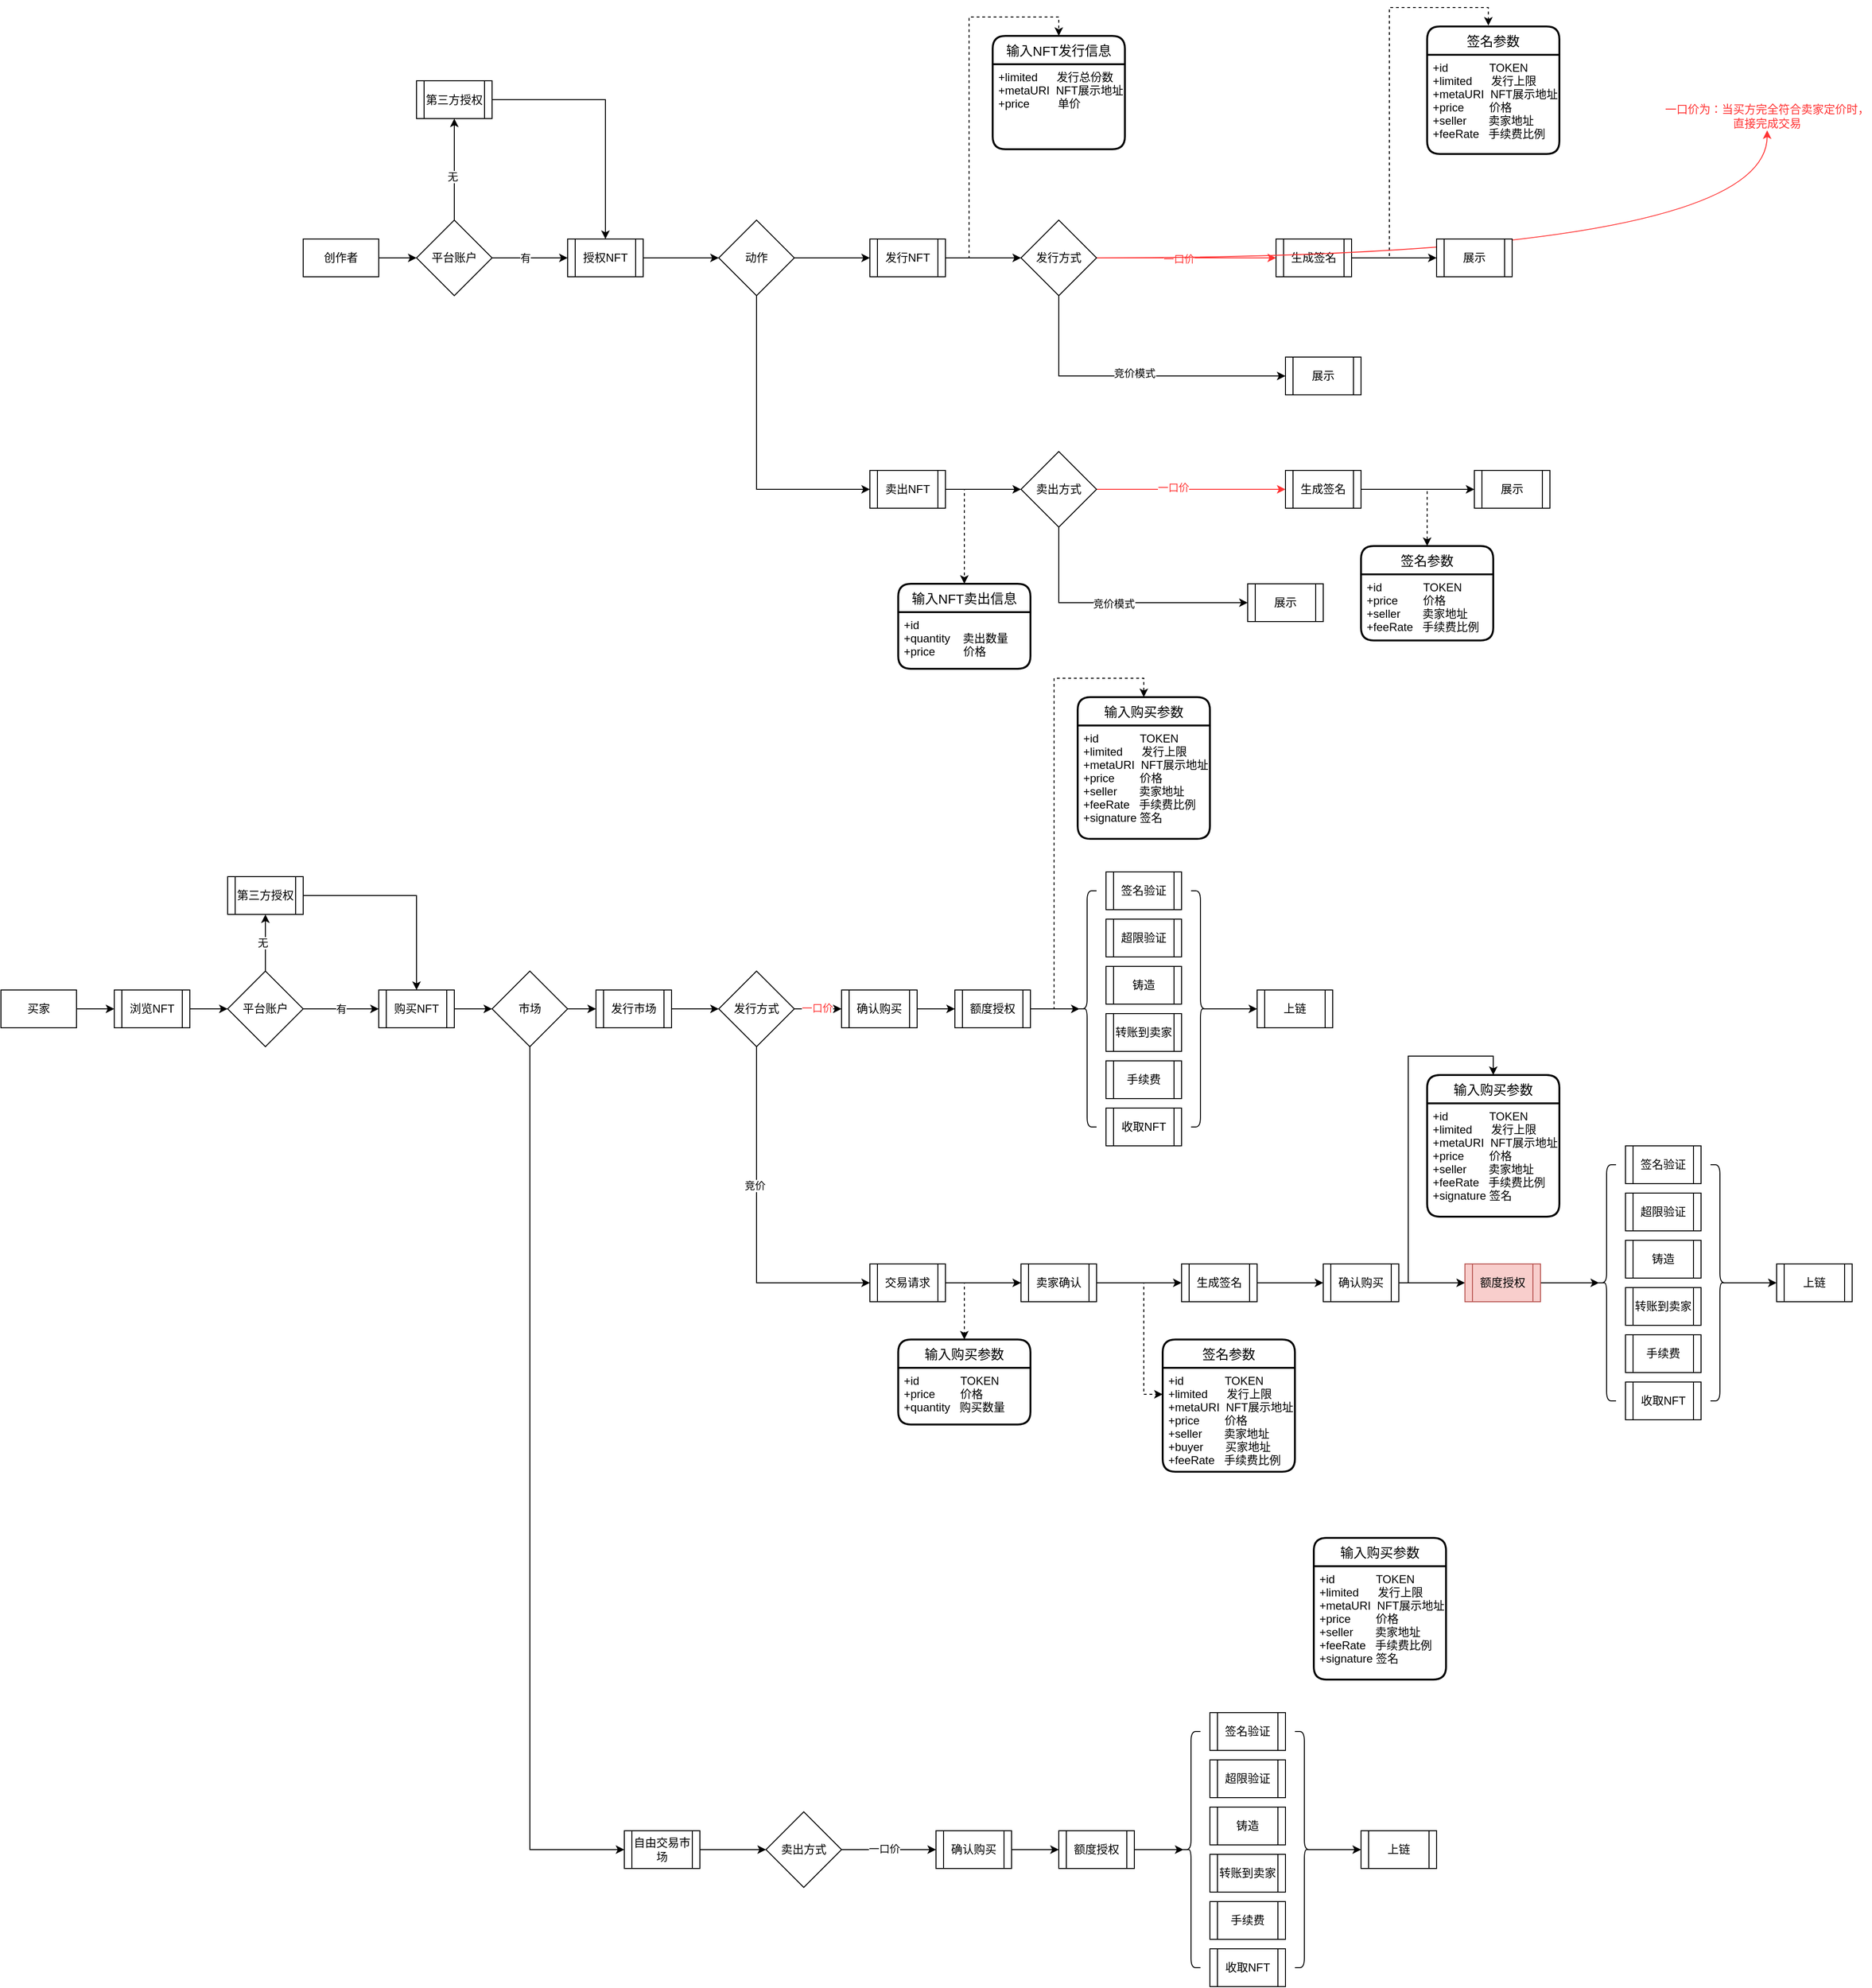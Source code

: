 <mxfile version="18.1.2" type="github">
  <diagram id="UTzgL9qfjFfGgWq564MX" name="Page-1">
    <mxGraphModel dx="2023" dy="1423" grid="1" gridSize="10" guides="1" tooltips="1" connect="1" arrows="1" fold="1" page="0" pageScale="1" pageWidth="827" pageHeight="1169" math="0" shadow="0">
      <root>
        <mxCell id="0" />
        <mxCell id="1" parent="0" />
        <mxCell id="T9-NXceqQanARWgvFfsZ-11" style="edgeStyle=orthogonalEdgeStyle;rounded=0;orthogonalLoop=1;jettySize=auto;html=1;exitX=1;exitY=0.5;exitDx=0;exitDy=0;" edge="1" parent="1" source="T9-NXceqQanARWgvFfsZ-1" target="T9-NXceqQanARWgvFfsZ-10">
          <mxGeometry relative="1" as="geometry" />
        </mxCell>
        <mxCell id="T9-NXceqQanARWgvFfsZ-1" value="创作者" style="rounded=0;whiteSpace=wrap;html=1;" vertex="1" parent="1">
          <mxGeometry x="-360" y="-205" width="80" height="40" as="geometry" />
        </mxCell>
        <mxCell id="T9-NXceqQanARWgvFfsZ-4" value="输入NFT发行信息" style="swimlane;childLayout=stackLayout;horizontal=1;startSize=30;horizontalStack=0;rounded=1;fontSize=14;fontStyle=0;strokeWidth=2;resizeParent=0;resizeLast=1;shadow=0;dashed=0;align=center;" vertex="1" parent="1">
          <mxGeometry x="370" y="-420" width="140" height="120" as="geometry" />
        </mxCell>
        <mxCell id="T9-NXceqQanARWgvFfsZ-5" value="+limited      发行总份数&#xa;+metaURI  NFT展示地址&#xa;+price         单价" style="align=left;strokeColor=none;fillColor=none;spacingLeft=4;fontSize=12;verticalAlign=top;resizable=0;rotatable=0;part=1;" vertex="1" parent="T9-NXceqQanARWgvFfsZ-4">
          <mxGeometry y="30" width="140" height="90" as="geometry" />
        </mxCell>
        <mxCell id="T9-NXceqQanARWgvFfsZ-15" style="edgeStyle=orthogonalEdgeStyle;rounded=0;orthogonalLoop=1;jettySize=auto;html=1;exitX=1;exitY=0.5;exitDx=0;exitDy=0;entryX=0.5;entryY=0;entryDx=0;entryDy=0;" edge="1" parent="1" source="T9-NXceqQanARWgvFfsZ-8" target="T9-NXceqQanARWgvFfsZ-41">
          <mxGeometry relative="1" as="geometry">
            <mxPoint x="-50" y="-225" as="targetPoint" />
          </mxGeometry>
        </mxCell>
        <mxCell id="T9-NXceqQanARWgvFfsZ-8" value="第三方授权" style="shape=process;whiteSpace=wrap;html=1;backgroundOutline=1;" vertex="1" parent="1">
          <mxGeometry x="-240" y="-372.5" width="80" height="40" as="geometry" />
        </mxCell>
        <mxCell id="T9-NXceqQanARWgvFfsZ-12" style="edgeStyle=orthogonalEdgeStyle;rounded=0;orthogonalLoop=1;jettySize=auto;html=1;exitX=1;exitY=0.5;exitDx=0;exitDy=0;entryX=0;entryY=0.5;entryDx=0;entryDy=0;" edge="1" parent="1" source="T9-NXceqQanARWgvFfsZ-10" target="T9-NXceqQanARWgvFfsZ-41">
          <mxGeometry relative="1" as="geometry">
            <mxPoint x="-90" y="-185" as="targetPoint" />
          </mxGeometry>
        </mxCell>
        <mxCell id="T9-NXceqQanARWgvFfsZ-13" value="有" style="edgeLabel;html=1;align=center;verticalAlign=middle;resizable=0;points=[];" vertex="1" connectable="0" parent="T9-NXceqQanARWgvFfsZ-12">
          <mxGeometry x="-0.13" relative="1" as="geometry">
            <mxPoint as="offset" />
          </mxGeometry>
        </mxCell>
        <mxCell id="T9-NXceqQanARWgvFfsZ-14" style="edgeStyle=orthogonalEdgeStyle;rounded=0;orthogonalLoop=1;jettySize=auto;html=1;exitX=0.5;exitY=0;exitDx=0;exitDy=0;" edge="1" parent="1" source="T9-NXceqQanARWgvFfsZ-10" target="T9-NXceqQanARWgvFfsZ-8">
          <mxGeometry relative="1" as="geometry" />
        </mxCell>
        <mxCell id="T9-NXceqQanARWgvFfsZ-16" value="无" style="edgeLabel;html=1;align=center;verticalAlign=middle;resizable=0;points=[];" vertex="1" connectable="0" parent="T9-NXceqQanARWgvFfsZ-14">
          <mxGeometry x="-0.145" y="2" relative="1" as="geometry">
            <mxPoint as="offset" />
          </mxGeometry>
        </mxCell>
        <mxCell id="T9-NXceqQanARWgvFfsZ-10" value="平台账户" style="rhombus;whiteSpace=wrap;html=1;" vertex="1" parent="1">
          <mxGeometry x="-240" y="-225" width="80" height="80" as="geometry" />
        </mxCell>
        <mxCell id="T9-NXceqQanARWgvFfsZ-56" style="edgeStyle=orthogonalEdgeStyle;rounded=0;orthogonalLoop=1;jettySize=auto;html=1;exitX=1;exitY=0.5;exitDx=0;exitDy=0;" edge="1" parent="1" source="T9-NXceqQanARWgvFfsZ-17" target="T9-NXceqQanARWgvFfsZ-55">
          <mxGeometry relative="1" as="geometry" />
        </mxCell>
        <mxCell id="T9-NXceqQanARWgvFfsZ-17" value="买家" style="rounded=0;whiteSpace=wrap;html=1;" vertex="1" parent="1">
          <mxGeometry x="-680" y="590" width="80" height="40" as="geometry" />
        </mxCell>
        <mxCell id="T9-NXceqQanARWgvFfsZ-31" style="edgeStyle=orthogonalEdgeStyle;rounded=0;orthogonalLoop=1;jettySize=auto;html=1;exitX=1;exitY=0.5;exitDx=0;exitDy=0;entryX=0.463;entryY=-0.007;entryDx=0;entryDy=0;entryPerimeter=0;dashed=1;" edge="1" parent="1" source="T9-NXceqQanARWgvFfsZ-18" target="T9-NXceqQanARWgvFfsZ-20">
          <mxGeometry relative="1" as="geometry" />
        </mxCell>
        <mxCell id="T9-NXceqQanARWgvFfsZ-76" style="edgeStyle=orthogonalEdgeStyle;rounded=0;orthogonalLoop=1;jettySize=auto;html=1;exitX=1;exitY=0.5;exitDx=0;exitDy=0;" edge="1" parent="1" source="T9-NXceqQanARWgvFfsZ-18" target="T9-NXceqQanARWgvFfsZ-75">
          <mxGeometry relative="1" as="geometry" />
        </mxCell>
        <mxCell id="T9-NXceqQanARWgvFfsZ-18" value="生成签名" style="shape=process;whiteSpace=wrap;html=1;backgroundOutline=1;" vertex="1" parent="1">
          <mxGeometry x="670" y="-205" width="80" height="40" as="geometry" />
        </mxCell>
        <mxCell id="T9-NXceqQanARWgvFfsZ-20" value="签名参数" style="swimlane;childLayout=stackLayout;horizontal=1;startSize=30;horizontalStack=0;rounded=1;fontSize=14;fontStyle=0;strokeWidth=2;resizeParent=0;resizeLast=1;shadow=0;dashed=0;align=center;" vertex="1" parent="1">
          <mxGeometry x="830" y="-430" width="140" height="135" as="geometry" />
        </mxCell>
        <mxCell id="T9-NXceqQanARWgvFfsZ-21" value="+id             TOKEN&#xa;+limited      发行上限&#xa;+metaURI  NFT展示地址&#xa;+price        价格&#xa;+seller       卖家地址&#xa;+feeRate   手续费比例" style="align=left;strokeColor=none;fillColor=none;spacingLeft=4;fontSize=12;verticalAlign=top;resizable=0;rotatable=0;part=1;" vertex="1" parent="T9-NXceqQanARWgvFfsZ-20">
          <mxGeometry y="30" width="140" height="105" as="geometry" />
        </mxCell>
        <mxCell id="T9-NXceqQanARWgvFfsZ-81" style="edgeStyle=orthogonalEdgeStyle;rounded=0;orthogonalLoop=1;jettySize=auto;html=1;exitX=1;exitY=0.5;exitDx=0;exitDy=0;" edge="1" parent="1" source="T9-NXceqQanARWgvFfsZ-22" target="T9-NXceqQanARWgvFfsZ-80">
          <mxGeometry relative="1" as="geometry" />
        </mxCell>
        <mxCell id="T9-NXceqQanARWgvFfsZ-85" style="edgeStyle=orthogonalEdgeStyle;rounded=0;orthogonalLoop=1;jettySize=auto;html=1;exitX=1;exitY=0.5;exitDx=0;exitDy=0;dashed=1;" edge="1" parent="1" source="T9-NXceqQanARWgvFfsZ-22" target="T9-NXceqQanARWgvFfsZ-32">
          <mxGeometry relative="1" as="geometry" />
        </mxCell>
        <mxCell id="T9-NXceqQanARWgvFfsZ-22" value="卖出NFT" style="shape=process;whiteSpace=wrap;html=1;backgroundOutline=1;" vertex="1" parent="1">
          <mxGeometry x="240" y="40" width="80" height="40" as="geometry" />
        </mxCell>
        <mxCell id="T9-NXceqQanARWgvFfsZ-69" style="edgeStyle=orthogonalEdgeStyle;rounded=0;orthogonalLoop=1;jettySize=auto;html=1;exitX=1;exitY=0.5;exitDx=0;exitDy=0;" edge="1" parent="1" source="T9-NXceqQanARWgvFfsZ-27" target="T9-NXceqQanARWgvFfsZ-68">
          <mxGeometry relative="1" as="geometry" />
        </mxCell>
        <mxCell id="T9-NXceqQanARWgvFfsZ-73" style="edgeStyle=orthogonalEdgeStyle;rounded=0;orthogonalLoop=1;jettySize=auto;html=1;exitX=1;exitY=0.5;exitDx=0;exitDy=0;entryX=0.5;entryY=0;entryDx=0;entryDy=0;dashed=1;" edge="1" parent="1" source="T9-NXceqQanARWgvFfsZ-27" target="T9-NXceqQanARWgvFfsZ-4">
          <mxGeometry relative="1" as="geometry" />
        </mxCell>
        <mxCell id="T9-NXceqQanARWgvFfsZ-27" value="发行NFT" style="shape=process;whiteSpace=wrap;html=1;backgroundOutline=1;" vertex="1" parent="1">
          <mxGeometry x="240" y="-205" width="80" height="40" as="geometry" />
        </mxCell>
        <mxCell id="T9-NXceqQanARWgvFfsZ-32" value="输入NFT卖出信息" style="swimlane;childLayout=stackLayout;horizontal=1;startSize=30;horizontalStack=0;rounded=1;fontSize=14;fontStyle=0;strokeWidth=2;resizeParent=0;resizeLast=1;shadow=0;dashed=0;align=center;" vertex="1" parent="1">
          <mxGeometry x="270" y="160" width="140" height="90" as="geometry" />
        </mxCell>
        <mxCell id="T9-NXceqQanARWgvFfsZ-33" value="+id&#xa;+quantity    卖出数量&#xa;+price         价格" style="align=left;strokeColor=none;fillColor=none;spacingLeft=4;fontSize=12;verticalAlign=top;resizable=0;rotatable=0;part=1;" vertex="1" parent="T9-NXceqQanARWgvFfsZ-32">
          <mxGeometry y="30" width="140" height="60" as="geometry" />
        </mxCell>
        <mxCell id="T9-NXceqQanARWgvFfsZ-37" value="签名参数" style="swimlane;childLayout=stackLayout;horizontal=1;startSize=30;horizontalStack=0;rounded=1;fontSize=14;fontStyle=0;strokeWidth=2;resizeParent=0;resizeLast=1;shadow=0;dashed=0;align=center;" vertex="1" parent="1">
          <mxGeometry x="760" y="120" width="140" height="100" as="geometry" />
        </mxCell>
        <mxCell id="T9-NXceqQanARWgvFfsZ-38" value="+id             TOKEN&#xa;+price        价格&#xa;+seller       卖家地址&#xa;+feeRate   手续费比例" style="align=left;strokeColor=none;fillColor=none;spacingLeft=4;fontSize=12;verticalAlign=top;resizable=0;rotatable=0;part=1;" vertex="1" parent="T9-NXceqQanARWgvFfsZ-37">
          <mxGeometry y="30" width="140" height="70" as="geometry" />
        </mxCell>
        <mxCell id="T9-NXceqQanARWgvFfsZ-44" style="edgeStyle=orthogonalEdgeStyle;rounded=0;orthogonalLoop=1;jettySize=auto;html=1;exitX=1;exitY=0.5;exitDx=0;exitDy=0;" edge="1" parent="1" source="T9-NXceqQanARWgvFfsZ-41" target="T9-NXceqQanARWgvFfsZ-43">
          <mxGeometry relative="1" as="geometry" />
        </mxCell>
        <mxCell id="T9-NXceqQanARWgvFfsZ-41" value="授权NFT" style="shape=process;whiteSpace=wrap;html=1;backgroundOutline=1;" vertex="1" parent="1">
          <mxGeometry x="-80" y="-205" width="80" height="40" as="geometry" />
        </mxCell>
        <mxCell id="T9-NXceqQanARWgvFfsZ-45" style="edgeStyle=orthogonalEdgeStyle;rounded=0;orthogonalLoop=1;jettySize=auto;html=1;exitX=1;exitY=0.5;exitDx=0;exitDy=0;" edge="1" parent="1" source="T9-NXceqQanARWgvFfsZ-43" target="T9-NXceqQanARWgvFfsZ-27">
          <mxGeometry relative="1" as="geometry" />
        </mxCell>
        <mxCell id="T9-NXceqQanARWgvFfsZ-46" style="edgeStyle=orthogonalEdgeStyle;rounded=0;orthogonalLoop=1;jettySize=auto;html=1;exitX=0.5;exitY=1;exitDx=0;exitDy=0;entryX=0;entryY=0.5;entryDx=0;entryDy=0;" edge="1" parent="1" source="T9-NXceqQanARWgvFfsZ-43" target="T9-NXceqQanARWgvFfsZ-22">
          <mxGeometry relative="1" as="geometry" />
        </mxCell>
        <mxCell id="T9-NXceqQanARWgvFfsZ-43" value="动作" style="rhombus;whiteSpace=wrap;html=1;" vertex="1" parent="1">
          <mxGeometry x="80" y="-225" width="80" height="80" as="geometry" />
        </mxCell>
        <mxCell id="T9-NXceqQanARWgvFfsZ-51" style="edgeStyle=orthogonalEdgeStyle;rounded=0;orthogonalLoop=1;jettySize=auto;html=1;exitX=0.5;exitY=0;exitDx=0;exitDy=0;entryX=0.5;entryY=1;entryDx=0;entryDy=0;" edge="1" parent="1" source="T9-NXceqQanARWgvFfsZ-47" target="T9-NXceqQanARWgvFfsZ-50">
          <mxGeometry relative="1" as="geometry" />
        </mxCell>
        <mxCell id="T9-NXceqQanARWgvFfsZ-52" value="无" style="edgeLabel;html=1;align=center;verticalAlign=middle;resizable=0;points=[];" vertex="1" connectable="0" parent="T9-NXceqQanARWgvFfsZ-51">
          <mxGeometry y="3" relative="1" as="geometry">
            <mxPoint as="offset" />
          </mxGeometry>
        </mxCell>
        <mxCell id="T9-NXceqQanARWgvFfsZ-53" value="有" style="edgeStyle=orthogonalEdgeStyle;rounded=0;orthogonalLoop=1;jettySize=auto;html=1;exitX=1;exitY=0.5;exitDx=0;exitDy=0;entryX=0;entryY=0.5;entryDx=0;entryDy=0;" edge="1" parent="1" source="T9-NXceqQanARWgvFfsZ-47" target="T9-NXceqQanARWgvFfsZ-49">
          <mxGeometry relative="1" as="geometry" />
        </mxCell>
        <mxCell id="T9-NXceqQanARWgvFfsZ-47" value="平台账户" style="rhombus;whiteSpace=wrap;html=1;" vertex="1" parent="1">
          <mxGeometry x="-440" y="570" width="80" height="80" as="geometry" />
        </mxCell>
        <mxCell id="T9-NXceqQanARWgvFfsZ-60" style="edgeStyle=orthogonalEdgeStyle;rounded=0;orthogonalLoop=1;jettySize=auto;html=1;exitX=1;exitY=0.5;exitDx=0;exitDy=0;entryX=0;entryY=0.5;entryDx=0;entryDy=0;" edge="1" parent="1" source="T9-NXceqQanARWgvFfsZ-49" target="T9-NXceqQanARWgvFfsZ-59">
          <mxGeometry relative="1" as="geometry" />
        </mxCell>
        <mxCell id="T9-NXceqQanARWgvFfsZ-49" value="购买NFT" style="shape=process;whiteSpace=wrap;html=1;backgroundOutline=1;" vertex="1" parent="1">
          <mxGeometry x="-280" y="590" width="80" height="40" as="geometry" />
        </mxCell>
        <mxCell id="T9-NXceqQanARWgvFfsZ-54" style="edgeStyle=orthogonalEdgeStyle;rounded=0;orthogonalLoop=1;jettySize=auto;html=1;exitX=1;exitY=0.5;exitDx=0;exitDy=0;" edge="1" parent="1" source="T9-NXceqQanARWgvFfsZ-50" target="T9-NXceqQanARWgvFfsZ-49">
          <mxGeometry relative="1" as="geometry" />
        </mxCell>
        <mxCell id="T9-NXceqQanARWgvFfsZ-50" value="第三方授权" style="shape=process;whiteSpace=wrap;html=1;backgroundOutline=1;" vertex="1" parent="1">
          <mxGeometry x="-440" y="470" width="80" height="40" as="geometry" />
        </mxCell>
        <mxCell id="T9-NXceqQanARWgvFfsZ-57" style="edgeStyle=orthogonalEdgeStyle;rounded=0;orthogonalLoop=1;jettySize=auto;html=1;exitX=1;exitY=0.5;exitDx=0;exitDy=0;" edge="1" parent="1" source="T9-NXceqQanARWgvFfsZ-55" target="T9-NXceqQanARWgvFfsZ-47">
          <mxGeometry relative="1" as="geometry" />
        </mxCell>
        <mxCell id="T9-NXceqQanARWgvFfsZ-55" value="浏览NFT" style="shape=process;whiteSpace=wrap;html=1;backgroundOutline=1;" vertex="1" parent="1">
          <mxGeometry x="-560" y="590" width="80" height="40" as="geometry" />
        </mxCell>
        <mxCell id="T9-NXceqQanARWgvFfsZ-95" style="edgeStyle=orthogonalEdgeStyle;rounded=0;orthogonalLoop=1;jettySize=auto;html=1;exitX=1;exitY=0.5;exitDx=0;exitDy=0;" edge="1" parent="1" source="T9-NXceqQanARWgvFfsZ-58" target="T9-NXceqQanARWgvFfsZ-94">
          <mxGeometry relative="1" as="geometry" />
        </mxCell>
        <mxCell id="T9-NXceqQanARWgvFfsZ-58" value="发行市场" style="shape=process;whiteSpace=wrap;html=1;backgroundOutline=1;" vertex="1" parent="1">
          <mxGeometry x="-50" y="590" width="80" height="40" as="geometry" />
        </mxCell>
        <mxCell id="T9-NXceqQanARWgvFfsZ-61" style="edgeStyle=orthogonalEdgeStyle;rounded=0;orthogonalLoop=1;jettySize=auto;html=1;exitX=1;exitY=0.5;exitDx=0;exitDy=0;" edge="1" parent="1" source="T9-NXceqQanARWgvFfsZ-59" target="T9-NXceqQanARWgvFfsZ-58">
          <mxGeometry relative="1" as="geometry" />
        </mxCell>
        <mxCell id="T9-NXceqQanARWgvFfsZ-64" style="edgeStyle=orthogonalEdgeStyle;rounded=0;orthogonalLoop=1;jettySize=auto;html=1;exitX=0.5;exitY=1;exitDx=0;exitDy=0;entryX=0;entryY=0.5;entryDx=0;entryDy=0;" edge="1" parent="1" source="T9-NXceqQanARWgvFfsZ-59" target="T9-NXceqQanARWgvFfsZ-63">
          <mxGeometry relative="1" as="geometry" />
        </mxCell>
        <mxCell id="T9-NXceqQanARWgvFfsZ-59" value="市场" style="rhombus;whiteSpace=wrap;html=1;" vertex="1" parent="1">
          <mxGeometry x="-160" y="570" width="80" height="80" as="geometry" />
        </mxCell>
        <mxCell id="T9-NXceqQanARWgvFfsZ-96" style="edgeStyle=orthogonalEdgeStyle;rounded=0;orthogonalLoop=1;jettySize=auto;html=1;exitX=1;exitY=0.5;exitDx=0;exitDy=0;" edge="1" parent="1" source="T9-NXceqQanARWgvFfsZ-63" target="T9-NXceqQanARWgvFfsZ-93">
          <mxGeometry relative="1" as="geometry" />
        </mxCell>
        <mxCell id="T9-NXceqQanARWgvFfsZ-63" value="自由交易市场" style="shape=process;whiteSpace=wrap;html=1;backgroundOutline=1;" vertex="1" parent="1">
          <mxGeometry x="-20" y="1480" width="80" height="40" as="geometry" />
        </mxCell>
        <mxCell id="T9-NXceqQanARWgvFfsZ-65" value="输入购买参数" style="swimlane;childLayout=stackLayout;horizontal=1;startSize=30;horizontalStack=0;rounded=1;fontSize=14;fontStyle=0;strokeWidth=2;resizeParent=0;resizeLast=1;shadow=0;dashed=0;align=center;" vertex="1" parent="1">
          <mxGeometry x="460" y="280" width="140" height="150" as="geometry" />
        </mxCell>
        <mxCell id="T9-NXceqQanARWgvFfsZ-66" value="+id             TOKEN&#xa;+limited      发行上限&#xa;+metaURI  NFT展示地址&#xa;+price        价格&#xa;+seller       卖家地址&#xa;+feeRate   手续费比例&#xa;+signature 签名" style="align=left;strokeColor=none;fillColor=none;spacingLeft=4;fontSize=12;verticalAlign=top;resizable=0;rotatable=0;part=1;" vertex="1" parent="T9-NXceqQanARWgvFfsZ-65">
          <mxGeometry y="30" width="140" height="120" as="geometry" />
        </mxCell>
        <mxCell id="T9-NXceqQanARWgvFfsZ-71" style="edgeStyle=orthogonalEdgeStyle;rounded=0;orthogonalLoop=1;jettySize=auto;html=1;exitX=1;exitY=0.5;exitDx=0;exitDy=0;strokeColor=#FF3333;" edge="1" parent="1" source="T9-NXceqQanARWgvFfsZ-68" target="T9-NXceqQanARWgvFfsZ-18">
          <mxGeometry relative="1" as="geometry" />
        </mxCell>
        <mxCell id="T9-NXceqQanARWgvFfsZ-72" value="一口价" style="edgeLabel;html=1;align=center;verticalAlign=middle;resizable=0;points=[];fontColor=#FF3333;" vertex="1" connectable="0" parent="T9-NXceqQanARWgvFfsZ-71">
          <mxGeometry x="-0.084" y="-1" relative="1" as="geometry">
            <mxPoint as="offset" />
          </mxGeometry>
        </mxCell>
        <mxCell id="T9-NXceqQanARWgvFfsZ-78" style="edgeStyle=orthogonalEdgeStyle;rounded=0;orthogonalLoop=1;jettySize=auto;html=1;exitX=0.5;exitY=1;exitDx=0;exitDy=0;entryX=0;entryY=0.5;entryDx=0;entryDy=0;" edge="1" parent="1" source="T9-NXceqQanARWgvFfsZ-68" target="T9-NXceqQanARWgvFfsZ-74">
          <mxGeometry relative="1" as="geometry" />
        </mxCell>
        <mxCell id="T9-NXceqQanARWgvFfsZ-79" value="竞价模式" style="edgeLabel;html=1;align=center;verticalAlign=middle;resizable=0;points=[];" vertex="1" connectable="0" parent="T9-NXceqQanARWgvFfsZ-78">
          <mxGeometry x="0.015" y="3" relative="1" as="geometry">
            <mxPoint as="offset" />
          </mxGeometry>
        </mxCell>
        <mxCell id="T9-NXceqQanARWgvFfsZ-177" style="edgeStyle=orthogonalEdgeStyle;curved=1;rounded=0;orthogonalLoop=1;jettySize=auto;html=1;exitX=1;exitY=0.5;exitDx=0;exitDy=0;fontColor=#FF3333;strokeColor=#FF3333;" edge="1" parent="1" source="T9-NXceqQanARWgvFfsZ-68" target="T9-NXceqQanARWgvFfsZ-175">
          <mxGeometry relative="1" as="geometry" />
        </mxCell>
        <mxCell id="T9-NXceqQanARWgvFfsZ-68" value="发行方式" style="rhombus;whiteSpace=wrap;html=1;" vertex="1" parent="1">
          <mxGeometry x="400" y="-225" width="80" height="80" as="geometry" />
        </mxCell>
        <mxCell id="T9-NXceqQanARWgvFfsZ-74" value="展示" style="shape=process;whiteSpace=wrap;html=1;backgroundOutline=1;" vertex="1" parent="1">
          <mxGeometry x="680" y="-80" width="80" height="40" as="geometry" />
        </mxCell>
        <mxCell id="T9-NXceqQanARWgvFfsZ-75" value="展示" style="shape=process;whiteSpace=wrap;html=1;backgroundOutline=1;" vertex="1" parent="1">
          <mxGeometry x="840" y="-205" width="80" height="40" as="geometry" />
        </mxCell>
        <mxCell id="T9-NXceqQanARWgvFfsZ-83" style="edgeStyle=orthogonalEdgeStyle;rounded=0;orthogonalLoop=1;jettySize=auto;html=1;exitX=1;exitY=0.5;exitDx=0;exitDy=0;strokeColor=#FF3333;" edge="1" parent="1" source="T9-NXceqQanARWgvFfsZ-80" target="T9-NXceqQanARWgvFfsZ-82">
          <mxGeometry relative="1" as="geometry" />
        </mxCell>
        <mxCell id="T9-NXceqQanARWgvFfsZ-89" value="&lt;font color=&quot;#ff3333&quot;&gt;一口价&lt;/font&gt;" style="edgeLabel;html=1;align=center;verticalAlign=middle;resizable=0;points=[];" vertex="1" connectable="0" parent="T9-NXceqQanARWgvFfsZ-83">
          <mxGeometry x="-0.19" y="2" relative="1" as="geometry">
            <mxPoint as="offset" />
          </mxGeometry>
        </mxCell>
        <mxCell id="T9-NXceqQanARWgvFfsZ-91" style="edgeStyle=orthogonalEdgeStyle;rounded=0;orthogonalLoop=1;jettySize=auto;html=1;exitX=0.5;exitY=1;exitDx=0;exitDy=0;entryX=0;entryY=0.5;entryDx=0;entryDy=0;" edge="1" parent="1" source="T9-NXceqQanARWgvFfsZ-80" target="T9-NXceqQanARWgvFfsZ-90">
          <mxGeometry relative="1" as="geometry" />
        </mxCell>
        <mxCell id="T9-NXceqQanARWgvFfsZ-92" value="竞价模式" style="edgeLabel;html=1;align=center;verticalAlign=middle;resizable=0;points=[];" vertex="1" connectable="0" parent="T9-NXceqQanARWgvFfsZ-91">
          <mxGeometry x="-0.014" y="-1" relative="1" as="geometry">
            <mxPoint as="offset" />
          </mxGeometry>
        </mxCell>
        <mxCell id="T9-NXceqQanARWgvFfsZ-80" value="卖出方式" style="rhombus;whiteSpace=wrap;html=1;" vertex="1" parent="1">
          <mxGeometry x="400" y="20" width="80" height="80" as="geometry" />
        </mxCell>
        <mxCell id="T9-NXceqQanARWgvFfsZ-87" style="edgeStyle=orthogonalEdgeStyle;rounded=0;orthogonalLoop=1;jettySize=auto;html=1;exitX=1;exitY=0.5;exitDx=0;exitDy=0;" edge="1" parent="1" source="T9-NXceqQanARWgvFfsZ-82" target="T9-NXceqQanARWgvFfsZ-86">
          <mxGeometry relative="1" as="geometry" />
        </mxCell>
        <mxCell id="T9-NXceqQanARWgvFfsZ-88" style="edgeStyle=orthogonalEdgeStyle;rounded=0;orthogonalLoop=1;jettySize=auto;html=1;exitX=1;exitY=0.5;exitDx=0;exitDy=0;dashed=1;" edge="1" parent="1" source="T9-NXceqQanARWgvFfsZ-82" target="T9-NXceqQanARWgvFfsZ-37">
          <mxGeometry relative="1" as="geometry" />
        </mxCell>
        <mxCell id="T9-NXceqQanARWgvFfsZ-82" value="生成签名" style="shape=process;whiteSpace=wrap;html=1;backgroundOutline=1;" vertex="1" parent="1">
          <mxGeometry x="680" y="40" width="80" height="40" as="geometry" />
        </mxCell>
        <mxCell id="T9-NXceqQanARWgvFfsZ-86" value="展示" style="shape=process;whiteSpace=wrap;html=1;backgroundOutline=1;" vertex="1" parent="1">
          <mxGeometry x="880" y="40" width="80" height="40" as="geometry" />
        </mxCell>
        <mxCell id="T9-NXceqQanARWgvFfsZ-90" value="展示" style="shape=process;whiteSpace=wrap;html=1;backgroundOutline=1;" vertex="1" parent="1">
          <mxGeometry x="640" y="160" width="80" height="40" as="geometry" />
        </mxCell>
        <mxCell id="T9-NXceqQanARWgvFfsZ-171" style="edgeStyle=orthogonalEdgeStyle;rounded=0;orthogonalLoop=1;jettySize=auto;html=1;exitX=1;exitY=0.5;exitDx=0;exitDy=0;" edge="1" parent="1" source="T9-NXceqQanARWgvFfsZ-93" target="T9-NXceqQanARWgvFfsZ-170">
          <mxGeometry relative="1" as="geometry" />
        </mxCell>
        <mxCell id="T9-NXceqQanARWgvFfsZ-172" value="一口价" style="edgeLabel;html=1;align=center;verticalAlign=middle;resizable=0;points=[];" vertex="1" connectable="0" parent="T9-NXceqQanARWgvFfsZ-171">
          <mxGeometry x="-0.084" y="1" relative="1" as="geometry">
            <mxPoint x="-1" as="offset" />
          </mxGeometry>
        </mxCell>
        <mxCell id="T9-NXceqQanARWgvFfsZ-93" value="卖出方式" style="rhombus;whiteSpace=wrap;html=1;" vertex="1" parent="1">
          <mxGeometry x="130" y="1460" width="80" height="80" as="geometry" />
        </mxCell>
        <mxCell id="T9-NXceqQanARWgvFfsZ-99" style="edgeStyle=orthogonalEdgeStyle;rounded=0;orthogonalLoop=1;jettySize=auto;html=1;exitX=1;exitY=0.5;exitDx=0;exitDy=0;" edge="1" parent="1" source="T9-NXceqQanARWgvFfsZ-94" target="T9-NXceqQanARWgvFfsZ-98">
          <mxGeometry relative="1" as="geometry" />
        </mxCell>
        <mxCell id="T9-NXceqQanARWgvFfsZ-100" value="一口价" style="edgeLabel;html=1;align=center;verticalAlign=middle;resizable=0;points=[];fontColor=#FF3333;" vertex="1" connectable="0" parent="T9-NXceqQanARWgvFfsZ-99">
          <mxGeometry x="-0.006" y="1" relative="1" as="geometry">
            <mxPoint x="-1" as="offset" />
          </mxGeometry>
        </mxCell>
        <mxCell id="T9-NXceqQanARWgvFfsZ-116" style="edgeStyle=orthogonalEdgeStyle;rounded=0;orthogonalLoop=1;jettySize=auto;html=1;exitX=0.5;exitY=1;exitDx=0;exitDy=0;entryX=0;entryY=0.5;entryDx=0;entryDy=0;" edge="1" parent="1" source="T9-NXceqQanARWgvFfsZ-94" target="T9-NXceqQanARWgvFfsZ-115">
          <mxGeometry relative="1" as="geometry" />
        </mxCell>
        <mxCell id="T9-NXceqQanARWgvFfsZ-117" value="竞价" style="edgeLabel;html=1;align=center;verticalAlign=middle;resizable=0;points=[];" vertex="1" connectable="0" parent="T9-NXceqQanARWgvFfsZ-116">
          <mxGeometry x="-0.206" y="-2" relative="1" as="geometry">
            <mxPoint as="offset" />
          </mxGeometry>
        </mxCell>
        <mxCell id="T9-NXceqQanARWgvFfsZ-94" value="发行方式" style="rhombus;whiteSpace=wrap;html=1;" vertex="1" parent="1">
          <mxGeometry x="80" y="570" width="80" height="80" as="geometry" />
        </mxCell>
        <mxCell id="T9-NXceqQanARWgvFfsZ-145" style="edgeStyle=orthogonalEdgeStyle;rounded=0;orthogonalLoop=1;jettySize=auto;html=1;exitX=1;exitY=0.5;exitDx=0;exitDy=0;entryX=0;entryY=0.5;entryDx=0;entryDy=0;" edge="1" parent="1" source="T9-NXceqQanARWgvFfsZ-98" target="T9-NXceqQanARWgvFfsZ-144">
          <mxGeometry relative="1" as="geometry" />
        </mxCell>
        <mxCell id="T9-NXceqQanARWgvFfsZ-98" value="确认购买" style="shape=process;whiteSpace=wrap;html=1;backgroundOutline=1;" vertex="1" parent="1">
          <mxGeometry x="210" y="590" width="80" height="40" as="geometry" />
        </mxCell>
        <mxCell id="T9-NXceqQanARWgvFfsZ-101" value="签名验证" style="shape=process;whiteSpace=wrap;html=1;backgroundOutline=1;" vertex="1" parent="1">
          <mxGeometry x="490" y="465" width="80" height="40" as="geometry" />
        </mxCell>
        <mxCell id="T9-NXceqQanARWgvFfsZ-103" value="超限验证" style="shape=process;whiteSpace=wrap;html=1;backgroundOutline=1;" vertex="1" parent="1">
          <mxGeometry x="490" y="515" width="80" height="40" as="geometry" />
        </mxCell>
        <mxCell id="T9-NXceqQanARWgvFfsZ-106" value="铸造" style="shape=process;whiteSpace=wrap;html=1;backgroundOutline=1;" vertex="1" parent="1">
          <mxGeometry x="490" y="565" width="80" height="40" as="geometry" />
        </mxCell>
        <mxCell id="T9-NXceqQanARWgvFfsZ-107" value="转账到卖家" style="shape=process;whiteSpace=wrap;html=1;backgroundOutline=1;" vertex="1" parent="1">
          <mxGeometry x="490" y="615" width="80" height="40" as="geometry" />
        </mxCell>
        <mxCell id="T9-NXceqQanARWgvFfsZ-108" value="手续费" style="shape=process;whiteSpace=wrap;html=1;backgroundOutline=1;" vertex="1" parent="1">
          <mxGeometry x="490" y="665" width="80" height="40" as="geometry" />
        </mxCell>
        <mxCell id="T9-NXceqQanARWgvFfsZ-109" value="收取NFT" style="shape=process;whiteSpace=wrap;html=1;backgroundOutline=1;" vertex="1" parent="1">
          <mxGeometry x="490" y="715" width="80" height="40" as="geometry" />
        </mxCell>
        <mxCell id="T9-NXceqQanARWgvFfsZ-110" value="" style="shape=curlyBracket;whiteSpace=wrap;html=1;rounded=1;" vertex="1" parent="1">
          <mxGeometry x="460" y="485" width="20" height="250" as="geometry" />
        </mxCell>
        <mxCell id="T9-NXceqQanARWgvFfsZ-114" style="edgeStyle=orthogonalEdgeStyle;rounded=0;orthogonalLoop=1;jettySize=auto;html=1;exitX=0.1;exitY=0.5;exitDx=0;exitDy=0;exitPerimeter=0;" edge="1" parent="1" source="T9-NXceqQanARWgvFfsZ-111" target="T9-NXceqQanARWgvFfsZ-112">
          <mxGeometry relative="1" as="geometry" />
        </mxCell>
        <mxCell id="T9-NXceqQanARWgvFfsZ-111" value="" style="shape=curlyBracket;whiteSpace=wrap;html=1;rounded=1;flipH=1;" vertex="1" parent="1">
          <mxGeometry x="580" y="485" width="20" height="250" as="geometry" />
        </mxCell>
        <mxCell id="T9-NXceqQanARWgvFfsZ-112" value="上链" style="shape=process;whiteSpace=wrap;html=1;backgroundOutline=1;" vertex="1" parent="1">
          <mxGeometry x="650" y="590" width="80" height="40" as="geometry" />
        </mxCell>
        <mxCell id="T9-NXceqQanARWgvFfsZ-119" style="edgeStyle=orthogonalEdgeStyle;rounded=0;orthogonalLoop=1;jettySize=auto;html=1;exitX=1;exitY=0.5;exitDx=0;exitDy=0;" edge="1" parent="1" source="T9-NXceqQanARWgvFfsZ-115" target="T9-NXceqQanARWgvFfsZ-118">
          <mxGeometry relative="1" as="geometry" />
        </mxCell>
        <mxCell id="T9-NXceqQanARWgvFfsZ-123" style="edgeStyle=orthogonalEdgeStyle;rounded=0;orthogonalLoop=1;jettySize=auto;html=1;exitX=1;exitY=0.5;exitDx=0;exitDy=0;entryX=0.5;entryY=0;entryDx=0;entryDy=0;dashed=1;" edge="1" parent="1" source="T9-NXceqQanARWgvFfsZ-115" target="T9-NXceqQanARWgvFfsZ-120">
          <mxGeometry relative="1" as="geometry" />
        </mxCell>
        <mxCell id="T9-NXceqQanARWgvFfsZ-115" value="交易请求" style="shape=process;whiteSpace=wrap;html=1;backgroundOutline=1;" vertex="1" parent="1">
          <mxGeometry x="240" y="880" width="80" height="40" as="geometry" />
        </mxCell>
        <mxCell id="T9-NXceqQanARWgvFfsZ-125" style="edgeStyle=orthogonalEdgeStyle;rounded=0;orthogonalLoop=1;jettySize=auto;html=1;exitX=1;exitY=0.5;exitDx=0;exitDy=0;" edge="1" parent="1" source="T9-NXceqQanARWgvFfsZ-118" target="T9-NXceqQanARWgvFfsZ-124">
          <mxGeometry relative="1" as="geometry" />
        </mxCell>
        <mxCell id="T9-NXceqQanARWgvFfsZ-128" style="edgeStyle=orthogonalEdgeStyle;rounded=0;orthogonalLoop=1;jettySize=auto;html=1;exitX=1;exitY=0.5;exitDx=0;exitDy=0;dashed=1;" edge="1" parent="1" source="T9-NXceqQanARWgvFfsZ-118" target="T9-NXceqQanARWgvFfsZ-126">
          <mxGeometry relative="1" as="geometry">
            <Array as="points">
              <mxPoint x="530" y="900" />
              <mxPoint x="530" y="1018" />
            </Array>
          </mxGeometry>
        </mxCell>
        <mxCell id="T9-NXceqQanARWgvFfsZ-118" value="卖家确认" style="shape=process;whiteSpace=wrap;html=1;backgroundOutline=1;" vertex="1" parent="1">
          <mxGeometry x="400" y="880" width="80" height="40" as="geometry" />
        </mxCell>
        <mxCell id="T9-NXceqQanARWgvFfsZ-120" value="输入购买参数" style="swimlane;childLayout=stackLayout;horizontal=1;startSize=30;horizontalStack=0;rounded=1;fontSize=14;fontStyle=0;strokeWidth=2;resizeParent=0;resizeLast=1;shadow=0;dashed=0;align=center;" vertex="1" parent="1">
          <mxGeometry x="270" y="960" width="140" height="90" as="geometry" />
        </mxCell>
        <mxCell id="T9-NXceqQanARWgvFfsZ-121" value="+id             TOKEN&#xa;+price        价格&#xa;+quantity   购买数量" style="align=left;strokeColor=none;fillColor=none;spacingLeft=4;fontSize=12;verticalAlign=top;resizable=0;rotatable=0;part=1;" vertex="1" parent="T9-NXceqQanARWgvFfsZ-120">
          <mxGeometry y="30" width="140" height="60" as="geometry" />
        </mxCell>
        <mxCell id="T9-NXceqQanARWgvFfsZ-130" style="edgeStyle=orthogonalEdgeStyle;rounded=0;orthogonalLoop=1;jettySize=auto;html=1;exitX=1;exitY=0.5;exitDx=0;exitDy=0;" edge="1" parent="1" source="T9-NXceqQanARWgvFfsZ-124" target="T9-NXceqQanARWgvFfsZ-129">
          <mxGeometry relative="1" as="geometry" />
        </mxCell>
        <mxCell id="T9-NXceqQanARWgvFfsZ-124" value="生成签名" style="shape=process;whiteSpace=wrap;html=1;backgroundOutline=1;" vertex="1" parent="1">
          <mxGeometry x="570" y="880" width="80" height="40" as="geometry" />
        </mxCell>
        <mxCell id="T9-NXceqQanARWgvFfsZ-126" value="签名参数" style="swimlane;childLayout=stackLayout;horizontal=1;startSize=30;horizontalStack=0;rounded=1;fontSize=14;fontStyle=0;strokeWidth=2;resizeParent=0;resizeLast=1;shadow=0;dashed=0;align=center;" vertex="1" parent="1">
          <mxGeometry x="550" y="960" width="140" height="140" as="geometry" />
        </mxCell>
        <mxCell id="T9-NXceqQanARWgvFfsZ-127" value="+id             TOKEN&#xa;+limited      发行上限&#xa;+metaURI  NFT展示地址&#xa;+price        价格&#xa;+seller       卖家地址&#xa;+buyer       买家地址&#xa;+feeRate   手续费比例" style="align=left;strokeColor=none;fillColor=none;spacingLeft=4;fontSize=12;verticalAlign=top;resizable=0;rotatable=0;part=1;" vertex="1" parent="T9-NXceqQanARWgvFfsZ-126">
          <mxGeometry y="30" width="140" height="110" as="geometry" />
        </mxCell>
        <mxCell id="T9-NXceqQanARWgvFfsZ-149" style="edgeStyle=orthogonalEdgeStyle;rounded=0;orthogonalLoop=1;jettySize=auto;html=1;exitX=1;exitY=0.5;exitDx=0;exitDy=0;" edge="1" parent="1" source="T9-NXceqQanARWgvFfsZ-129" target="T9-NXceqQanARWgvFfsZ-148">
          <mxGeometry relative="1" as="geometry" />
        </mxCell>
        <mxCell id="T9-NXceqQanARWgvFfsZ-173" style="edgeStyle=orthogonalEdgeStyle;rounded=0;orthogonalLoop=1;jettySize=auto;html=1;exitX=1;exitY=0.5;exitDx=0;exitDy=0;entryX=0.5;entryY=0;entryDx=0;entryDy=0;" edge="1" parent="1" source="T9-NXceqQanARWgvFfsZ-129" target="T9-NXceqQanARWgvFfsZ-131">
          <mxGeometry relative="1" as="geometry">
            <Array as="points">
              <mxPoint x="810" y="900" />
              <mxPoint x="810" y="660" />
              <mxPoint x="900" y="660" />
            </Array>
          </mxGeometry>
        </mxCell>
        <mxCell id="T9-NXceqQanARWgvFfsZ-129" value="确认购买" style="shape=process;whiteSpace=wrap;html=1;backgroundOutline=1;" vertex="1" parent="1">
          <mxGeometry x="720" y="880" width="80" height="40" as="geometry" />
        </mxCell>
        <mxCell id="T9-NXceqQanARWgvFfsZ-131" value="输入购买参数" style="swimlane;childLayout=stackLayout;horizontal=1;startSize=30;horizontalStack=0;rounded=1;fontSize=14;fontStyle=0;strokeWidth=2;resizeParent=0;resizeLast=1;shadow=0;dashed=0;align=center;" vertex="1" parent="1">
          <mxGeometry x="830" y="680" width="140" height="150" as="geometry" />
        </mxCell>
        <mxCell id="T9-NXceqQanARWgvFfsZ-132" value="+id             TOKEN&#xa;+limited      发行上限&#xa;+metaURI  NFT展示地址&#xa;+price        价格&#xa;+seller       卖家地址&#xa;+feeRate   手续费比例&#xa;+signature 签名" style="align=left;strokeColor=none;fillColor=none;spacingLeft=4;fontSize=12;verticalAlign=top;resizable=0;rotatable=0;part=1;" vertex="1" parent="T9-NXceqQanARWgvFfsZ-131">
          <mxGeometry y="30" width="140" height="120" as="geometry" />
        </mxCell>
        <mxCell id="T9-NXceqQanARWgvFfsZ-133" value="签名验证" style="shape=process;whiteSpace=wrap;html=1;backgroundOutline=1;" vertex="1" parent="1">
          <mxGeometry x="1040" y="755" width="80" height="40" as="geometry" />
        </mxCell>
        <mxCell id="T9-NXceqQanARWgvFfsZ-134" value="超限验证" style="shape=process;whiteSpace=wrap;html=1;backgroundOutline=1;" vertex="1" parent="1">
          <mxGeometry x="1040" y="805" width="80" height="40" as="geometry" />
        </mxCell>
        <mxCell id="T9-NXceqQanARWgvFfsZ-135" value="铸造" style="shape=process;whiteSpace=wrap;html=1;backgroundOutline=1;" vertex="1" parent="1">
          <mxGeometry x="1040" y="855" width="80" height="40" as="geometry" />
        </mxCell>
        <mxCell id="T9-NXceqQanARWgvFfsZ-136" value="转账到卖家" style="shape=process;whiteSpace=wrap;html=1;backgroundOutline=1;" vertex="1" parent="1">
          <mxGeometry x="1040" y="905" width="80" height="40" as="geometry" />
        </mxCell>
        <mxCell id="T9-NXceqQanARWgvFfsZ-137" value="手续费" style="shape=process;whiteSpace=wrap;html=1;backgroundOutline=1;" vertex="1" parent="1">
          <mxGeometry x="1040" y="955" width="80" height="40" as="geometry" />
        </mxCell>
        <mxCell id="T9-NXceqQanARWgvFfsZ-138" value="收取NFT" style="shape=process;whiteSpace=wrap;html=1;backgroundOutline=1;" vertex="1" parent="1">
          <mxGeometry x="1040" y="1005" width="80" height="40" as="geometry" />
        </mxCell>
        <mxCell id="T9-NXceqQanARWgvFfsZ-139" value="" style="shape=curlyBracket;whiteSpace=wrap;html=1;rounded=1;" vertex="1" parent="1">
          <mxGeometry x="1010" y="775" width="20" height="250" as="geometry" />
        </mxCell>
        <mxCell id="T9-NXceqQanARWgvFfsZ-140" style="edgeStyle=orthogonalEdgeStyle;rounded=0;orthogonalLoop=1;jettySize=auto;html=1;exitX=0.1;exitY=0.5;exitDx=0;exitDy=0;exitPerimeter=0;" edge="1" parent="1" source="T9-NXceqQanARWgvFfsZ-141" target="T9-NXceqQanARWgvFfsZ-142">
          <mxGeometry relative="1" as="geometry" />
        </mxCell>
        <mxCell id="T9-NXceqQanARWgvFfsZ-141" value="" style="shape=curlyBracket;whiteSpace=wrap;html=1;rounded=1;flipH=1;" vertex="1" parent="1">
          <mxGeometry x="1130" y="775" width="20" height="250" as="geometry" />
        </mxCell>
        <mxCell id="T9-NXceqQanARWgvFfsZ-142" value="上链" style="shape=process;whiteSpace=wrap;html=1;backgroundOutline=1;" vertex="1" parent="1">
          <mxGeometry x="1200" y="880" width="80" height="40" as="geometry" />
        </mxCell>
        <mxCell id="T9-NXceqQanARWgvFfsZ-146" style="edgeStyle=orthogonalEdgeStyle;rounded=0;orthogonalLoop=1;jettySize=auto;html=1;exitX=1;exitY=0.5;exitDx=0;exitDy=0;entryX=0.1;entryY=0.5;entryDx=0;entryDy=0;entryPerimeter=0;" edge="1" parent="1" source="T9-NXceqQanARWgvFfsZ-144" target="T9-NXceqQanARWgvFfsZ-110">
          <mxGeometry relative="1" as="geometry" />
        </mxCell>
        <mxCell id="T9-NXceqQanARWgvFfsZ-147" style="edgeStyle=orthogonalEdgeStyle;rounded=0;orthogonalLoop=1;jettySize=auto;html=1;exitX=1;exitY=0.5;exitDx=0;exitDy=0;entryX=0.5;entryY=0;entryDx=0;entryDy=0;dashed=1;" edge="1" parent="1" source="T9-NXceqQanARWgvFfsZ-144" target="T9-NXceqQanARWgvFfsZ-65">
          <mxGeometry relative="1" as="geometry" />
        </mxCell>
        <mxCell id="T9-NXceqQanARWgvFfsZ-144" value="额度授权" style="shape=process;whiteSpace=wrap;html=1;backgroundOutline=1;" vertex="1" parent="1">
          <mxGeometry x="330" y="590" width="80" height="40" as="geometry" />
        </mxCell>
        <mxCell id="T9-NXceqQanARWgvFfsZ-151" style="edgeStyle=orthogonalEdgeStyle;rounded=0;orthogonalLoop=1;jettySize=auto;html=1;exitX=1;exitY=0.5;exitDx=0;exitDy=0;entryX=0.1;entryY=0.5;entryDx=0;entryDy=0;entryPerimeter=0;" edge="1" parent="1" source="T9-NXceqQanARWgvFfsZ-148" target="T9-NXceqQanARWgvFfsZ-139">
          <mxGeometry relative="1" as="geometry" />
        </mxCell>
        <mxCell id="T9-NXceqQanARWgvFfsZ-148" value="额度授权" style="shape=process;whiteSpace=wrap;html=1;backgroundOutline=1;fillColor=#f8cecc;strokeColor=#b85450;" vertex="1" parent="1">
          <mxGeometry x="870" y="880" width="80" height="40" as="geometry" />
        </mxCell>
        <mxCell id="T9-NXceqQanARWgvFfsZ-152" value="输入购买参数" style="swimlane;childLayout=stackLayout;horizontal=1;startSize=30;horizontalStack=0;rounded=1;fontSize=14;fontStyle=0;strokeWidth=2;resizeParent=0;resizeLast=1;shadow=0;dashed=0;align=center;" vertex="1" parent="1">
          <mxGeometry x="710" y="1170" width="140" height="150" as="geometry" />
        </mxCell>
        <mxCell id="T9-NXceqQanARWgvFfsZ-153" value="+id             TOKEN&#xa;+limited      发行上限&#xa;+metaURI  NFT展示地址&#xa;+price        价格&#xa;+seller       卖家地址&#xa;+feeRate   手续费比例&#xa;+signature 签名" style="align=left;strokeColor=none;fillColor=none;spacingLeft=4;fontSize=12;verticalAlign=top;resizable=0;rotatable=0;part=1;" vertex="1" parent="T9-NXceqQanARWgvFfsZ-152">
          <mxGeometry y="30" width="140" height="120" as="geometry" />
        </mxCell>
        <mxCell id="T9-NXceqQanARWgvFfsZ-154" style="edgeStyle=orthogonalEdgeStyle;rounded=0;orthogonalLoop=1;jettySize=auto;html=1;entryX=0;entryY=0.5;entryDx=0;entryDy=0;" edge="1" parent="1" source="T9-NXceqQanARWgvFfsZ-170" target="T9-NXceqQanARWgvFfsZ-169">
          <mxGeometry relative="1" as="geometry">
            <mxPoint x="540" y="1500" as="sourcePoint" />
          </mxGeometry>
        </mxCell>
        <mxCell id="T9-NXceqQanARWgvFfsZ-156" value="签名验证" style="shape=process;whiteSpace=wrap;html=1;backgroundOutline=1;" vertex="1" parent="1">
          <mxGeometry x="600" y="1355" width="80" height="40" as="geometry" />
        </mxCell>
        <mxCell id="T9-NXceqQanARWgvFfsZ-157" value="超限验证" style="shape=process;whiteSpace=wrap;html=1;backgroundOutline=1;" vertex="1" parent="1">
          <mxGeometry x="600" y="1405" width="80" height="40" as="geometry" />
        </mxCell>
        <mxCell id="T9-NXceqQanARWgvFfsZ-158" value="铸造" style="shape=process;whiteSpace=wrap;html=1;backgroundOutline=1;" vertex="1" parent="1">
          <mxGeometry x="600" y="1455" width="80" height="40" as="geometry" />
        </mxCell>
        <mxCell id="T9-NXceqQanARWgvFfsZ-159" value="转账到卖家" style="shape=process;whiteSpace=wrap;html=1;backgroundOutline=1;" vertex="1" parent="1">
          <mxGeometry x="600" y="1505" width="80" height="40" as="geometry" />
        </mxCell>
        <mxCell id="T9-NXceqQanARWgvFfsZ-160" value="手续费" style="shape=process;whiteSpace=wrap;html=1;backgroundOutline=1;" vertex="1" parent="1">
          <mxGeometry x="600" y="1555" width="80" height="40" as="geometry" />
        </mxCell>
        <mxCell id="T9-NXceqQanARWgvFfsZ-161" value="收取NFT" style="shape=process;whiteSpace=wrap;html=1;backgroundOutline=1;" vertex="1" parent="1">
          <mxGeometry x="600" y="1605" width="80" height="40" as="geometry" />
        </mxCell>
        <mxCell id="T9-NXceqQanARWgvFfsZ-162" value="" style="shape=curlyBracket;whiteSpace=wrap;html=1;rounded=1;" vertex="1" parent="1">
          <mxGeometry x="570" y="1375" width="20" height="250" as="geometry" />
        </mxCell>
        <mxCell id="T9-NXceqQanARWgvFfsZ-163" style="edgeStyle=orthogonalEdgeStyle;rounded=0;orthogonalLoop=1;jettySize=auto;html=1;exitX=0.1;exitY=0.5;exitDx=0;exitDy=0;exitPerimeter=0;" edge="1" parent="1" source="T9-NXceqQanARWgvFfsZ-164" target="T9-NXceqQanARWgvFfsZ-165">
          <mxGeometry relative="1" as="geometry" />
        </mxCell>
        <mxCell id="T9-NXceqQanARWgvFfsZ-164" value="" style="shape=curlyBracket;whiteSpace=wrap;html=1;rounded=1;flipH=1;" vertex="1" parent="1">
          <mxGeometry x="690" y="1375" width="20" height="250" as="geometry" />
        </mxCell>
        <mxCell id="T9-NXceqQanARWgvFfsZ-165" value="上链" style="shape=process;whiteSpace=wrap;html=1;backgroundOutline=1;" vertex="1" parent="1">
          <mxGeometry x="760" y="1480" width="80" height="40" as="geometry" />
        </mxCell>
        <mxCell id="T9-NXceqQanARWgvFfsZ-168" style="edgeStyle=orthogonalEdgeStyle;rounded=0;orthogonalLoop=1;jettySize=auto;html=1;exitX=1;exitY=0.5;exitDx=0;exitDy=0;entryX=0.1;entryY=0.5;entryDx=0;entryDy=0;entryPerimeter=0;" edge="1" parent="1" source="T9-NXceqQanARWgvFfsZ-169" target="T9-NXceqQanARWgvFfsZ-162">
          <mxGeometry relative="1" as="geometry" />
        </mxCell>
        <mxCell id="T9-NXceqQanARWgvFfsZ-169" value="额度授权" style="shape=process;whiteSpace=wrap;html=1;backgroundOutline=1;" vertex="1" parent="1">
          <mxGeometry x="440" y="1480" width="80" height="40" as="geometry" />
        </mxCell>
        <mxCell id="T9-NXceqQanARWgvFfsZ-170" value="确认购买" style="shape=process;whiteSpace=wrap;html=1;backgroundOutline=1;" vertex="1" parent="1">
          <mxGeometry x="310" y="1480" width="80" height="40" as="geometry" />
        </mxCell>
        <mxCell id="T9-NXceqQanARWgvFfsZ-175" value="一口价为：当买方完全符合卖家定价时，直接完成交易" style="text;html=1;strokeColor=none;fillColor=none;align=center;verticalAlign=middle;whiteSpace=wrap;rounded=0;fontColor=#FF3333;" vertex="1" parent="1">
          <mxGeometry x="1080" y="-350" width="220" height="30" as="geometry" />
        </mxCell>
      </root>
    </mxGraphModel>
  </diagram>
</mxfile>
